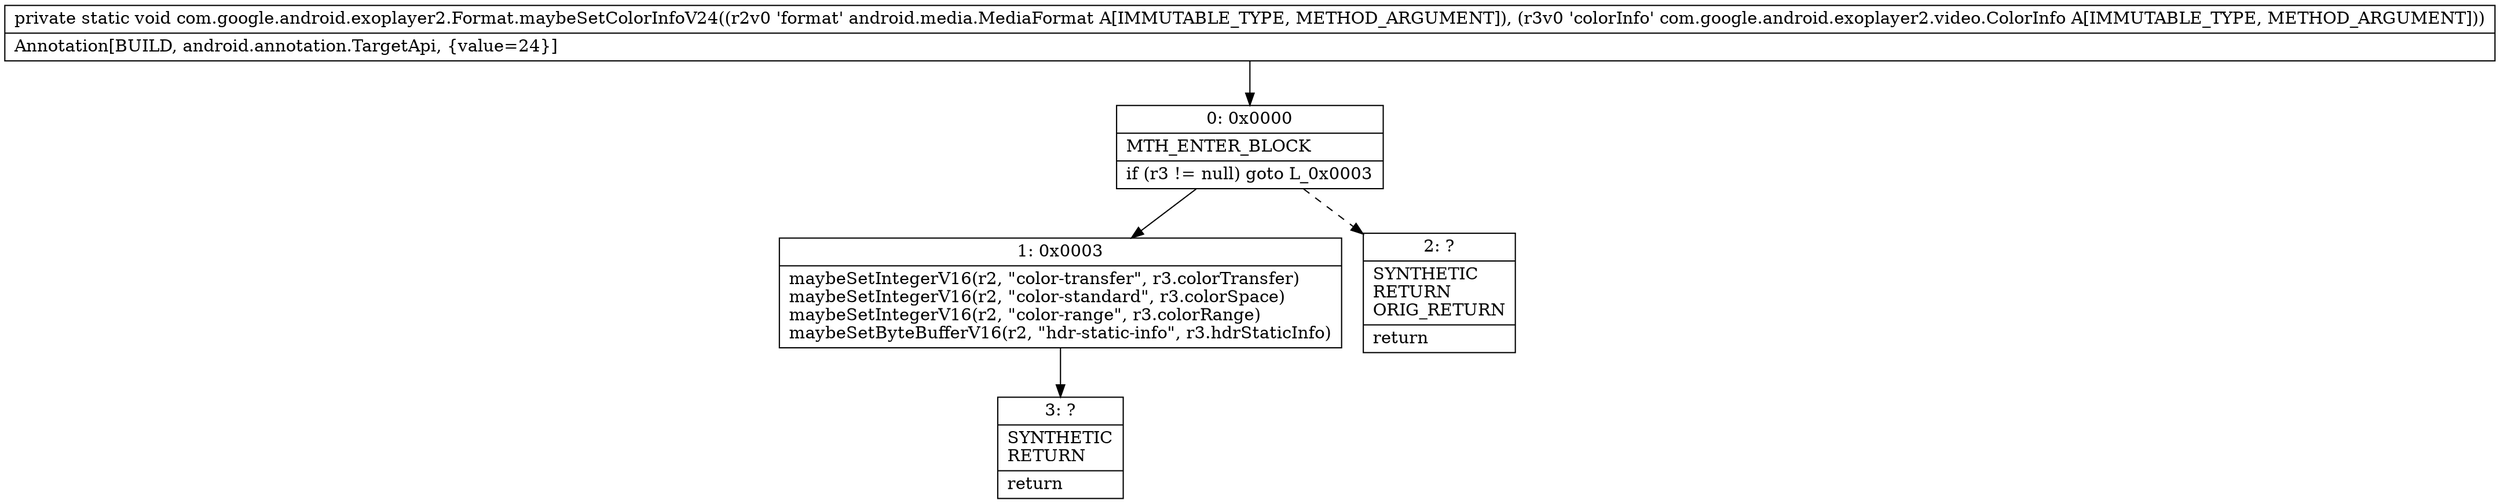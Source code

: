 digraph "CFG forcom.google.android.exoplayer2.Format.maybeSetColorInfoV24(Landroid\/media\/MediaFormat;Lcom\/google\/android\/exoplayer2\/video\/ColorInfo;)V" {
Node_0 [shape=record,label="{0\:\ 0x0000|MTH_ENTER_BLOCK\l|if (r3 != null) goto L_0x0003\l}"];
Node_1 [shape=record,label="{1\:\ 0x0003|maybeSetIntegerV16(r2, \"color\-transfer\", r3.colorTransfer)\lmaybeSetIntegerV16(r2, \"color\-standard\", r3.colorSpace)\lmaybeSetIntegerV16(r2, \"color\-range\", r3.colorRange)\lmaybeSetByteBufferV16(r2, \"hdr\-static\-info\", r3.hdrStaticInfo)\l}"];
Node_2 [shape=record,label="{2\:\ ?|SYNTHETIC\lRETURN\lORIG_RETURN\l|return\l}"];
Node_3 [shape=record,label="{3\:\ ?|SYNTHETIC\lRETURN\l|return\l}"];
MethodNode[shape=record,label="{private static void com.google.android.exoplayer2.Format.maybeSetColorInfoV24((r2v0 'format' android.media.MediaFormat A[IMMUTABLE_TYPE, METHOD_ARGUMENT]), (r3v0 'colorInfo' com.google.android.exoplayer2.video.ColorInfo A[IMMUTABLE_TYPE, METHOD_ARGUMENT]))  | Annotation[BUILD, android.annotation.TargetApi, \{value=24\}]\l}"];
MethodNode -> Node_0;
Node_0 -> Node_1;
Node_0 -> Node_2[style=dashed];
Node_1 -> Node_3;
}

